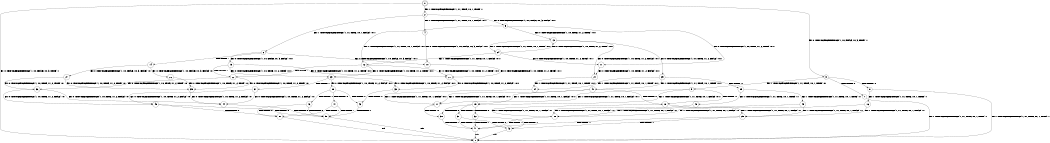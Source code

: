 digraph BCG {
size = "7, 10.5";
center = TRUE;
node [shape = circle];
0 [peripheries = 2];
0 -> 1 [label = "EX !0 !ATOMIC_EXCH_BRANCH (1, +0, FALSE, +0, 3, TRUE) !::"];
0 -> 2 [label = "EX !1 !ATOMIC_EXCH_BRANCH (1, +1, TRUE, +0, 1, TRUE) !::"];
0 -> 3 [label = "EX !0 !ATOMIC_EXCH_BRANCH (1, +0, FALSE, +0, 3, TRUE) !::"];
2 -> 4 [label = "EX !1 !ATOMIC_EXCH_BRANCH (1, +1, TRUE, +0, 1, FALSE) !:0:1:"];
2 -> 5 [label = "EX !0 !ATOMIC_EXCH_BRANCH (1, +0, FALSE, +0, 3, FALSE) !:0:1:"];
2 -> 6 [label = "EX !1 !ATOMIC_EXCH_BRANCH (1, +1, TRUE, +0, 1, FALSE) !:0:1:"];
3 -> 7 [label = "TERMINATE !0"];
3 -> 8 [label = "TERMINATE !0"];
3 -> 9 [label = "EX !1 !ATOMIC_EXCH_BRANCH (1, +1, TRUE, +0, 1, TRUE) !:0:"];
4 -> 10 [label = "EX !0 !ATOMIC_EXCH_BRANCH (1, +0, FALSE, +0, 3, FALSE) !:0:1:"];
5 -> 11 [label = "EX !0 !ATOMIC_EXCH_BRANCH (1, +0, TRUE, +1, 2, TRUE) !:0:1:"];
5 -> 12 [label = "EX !1 !ATOMIC_EXCH_BRANCH (1, +1, TRUE, +0, 1, FALSE) !:0:1:"];
5 -> 13 [label = "EX !0 !ATOMIC_EXCH_BRANCH (1, +0, TRUE, +1, 2, TRUE) !:0:1:"];
6 -> 10 [label = "EX !0 !ATOMIC_EXCH_BRANCH (1, +0, FALSE, +0, 3, FALSE) !:0:1:"];
6 -> 14 [label = "TERMINATE !1"];
6 -> 15 [label = "EX !0 !ATOMIC_EXCH_BRANCH (1, +0, FALSE, +0, 3, FALSE) !:0:1:"];
7 -> 1 [label = "EX !1 !ATOMIC_EXCH_BRANCH (1, +1, TRUE, +0, 1, TRUE) !::"];
8 -> 1 [label = "EX !1 !ATOMIC_EXCH_BRANCH (1, +1, TRUE, +0, 1, TRUE) !::"];
8 -> 16 [label = "EX !1 !ATOMIC_EXCH_BRANCH (1, +1, TRUE, +0, 1, TRUE) !::"];
9 -> 17 [label = "EX !1 !ATOMIC_EXCH_BRANCH (1, +1, TRUE, +0, 1, FALSE) !:0:1:"];
9 -> 18 [label = "TERMINATE !0"];
9 -> 19 [label = "EX !1 !ATOMIC_EXCH_BRANCH (1, +1, TRUE, +0, 1, FALSE) !:0:1:"];
10 -> 20 [label = "EX !0 !ATOMIC_EXCH_BRANCH (1, +0, TRUE, +1, 2, TRUE) !:0:1:"];
11 -> 21 [label = "EX !0 !ATOMIC_EXCH_BRANCH (1, +0, TRUE, +1, 2, FALSE) !:0:1:"];
12 -> 20 [label = "EX !0 !ATOMIC_EXCH_BRANCH (1, +0, TRUE, +1, 2, TRUE) !:0:1:"];
12 -> 22 [label = "TERMINATE !1"];
12 -> 23 [label = "EX !0 !ATOMIC_EXCH_BRANCH (1, +0, TRUE, +1, 2, TRUE) !:0:1:"];
13 -> 21 [label = "EX !0 !ATOMIC_EXCH_BRANCH (1, +0, TRUE, +1, 2, FALSE) !:0:1:"];
13 -> 24 [label = "EX !1 !ATOMIC_EXCH_BRANCH (1, +1, TRUE, +0, 1, TRUE) !:0:1:"];
13 -> 25 [label = "EX !0 !ATOMIC_EXCH_BRANCH (1, +0, TRUE, +1, 2, FALSE) !:0:1:"];
14 -> 26 [label = "EX !0 !ATOMIC_EXCH_BRANCH (1, +0, FALSE, +0, 3, FALSE) !:0:"];
14 -> 27 [label = "EX !0 !ATOMIC_EXCH_BRANCH (1, +0, FALSE, +0, 3, FALSE) !:0:"];
15 -> 20 [label = "EX !0 !ATOMIC_EXCH_BRANCH (1, +0, TRUE, +1, 2, TRUE) !:0:1:"];
15 -> 22 [label = "TERMINATE !1"];
15 -> 23 [label = "EX !0 !ATOMIC_EXCH_BRANCH (1, +0, TRUE, +1, 2, TRUE) !:0:1:"];
16 -> 28 [label = "EX !1 !ATOMIC_EXCH_BRANCH (1, +1, TRUE, +0, 1, FALSE) !:1:"];
16 -> 29 [label = "EX !1 !ATOMIC_EXCH_BRANCH (1, +1, TRUE, +0, 1, FALSE) !:1:"];
17 -> 30 [label = "TERMINATE !0"];
18 -> 28 [label = "EX !1 !ATOMIC_EXCH_BRANCH (1, +1, TRUE, +0, 1, FALSE) !:1:"];
18 -> 29 [label = "EX !1 !ATOMIC_EXCH_BRANCH (1, +1, TRUE, +0, 1, FALSE) !:1:"];
19 -> 30 [label = "TERMINATE !0"];
19 -> 31 [label = "TERMINATE !1"];
19 -> 32 [label = "TERMINATE !0"];
20 -> 33 [label = "EX !0 !ATOMIC_EXCH_BRANCH (1, +0, TRUE, +1, 2, FALSE) !:0:1:"];
21 -> 34 [label = "EX !1 !ATOMIC_EXCH_BRANCH (1, +1, TRUE, +0, 1, TRUE) !:0:1:"];
22 -> 35 [label = "EX !0 !ATOMIC_EXCH_BRANCH (1, +0, TRUE, +1, 2, TRUE) !:0:"];
22 -> 36 [label = "EX !0 !ATOMIC_EXCH_BRANCH (1, +0, TRUE, +1, 2, TRUE) !:0:"];
23 -> 33 [label = "EX !0 !ATOMIC_EXCH_BRANCH (1, +0, TRUE, +1, 2, FALSE) !:0:1:"];
23 -> 37 [label = "TERMINATE !1"];
23 -> 38 [label = "EX !0 !ATOMIC_EXCH_BRANCH (1, +0, TRUE, +1, 2, FALSE) !:0:1:"];
24 -> 11 [label = "EX !0 !ATOMIC_EXCH_BRANCH (1, +0, TRUE, +1, 2, TRUE) !:0:1:"];
24 -> 12 [label = "EX !1 !ATOMIC_EXCH_BRANCH (1, +1, TRUE, +0, 1, FALSE) !:0:1:"];
24 -> 13 [label = "EX !0 !ATOMIC_EXCH_BRANCH (1, +0, TRUE, +1, 2, TRUE) !:0:1:"];
25 -> 34 [label = "EX !1 !ATOMIC_EXCH_BRANCH (1, +1, TRUE, +0, 1, TRUE) !:0:1:"];
25 -> 39 [label = "TERMINATE !0"];
25 -> 40 [label = "EX !1 !ATOMIC_EXCH_BRANCH (1, +1, TRUE, +0, 1, TRUE) !:0:1:"];
26 -> 35 [label = "EX !0 !ATOMIC_EXCH_BRANCH (1, +0, TRUE, +1, 2, TRUE) !:0:"];
27 -> 35 [label = "EX !0 !ATOMIC_EXCH_BRANCH (1, +0, TRUE, +1, 2, TRUE) !:0:"];
27 -> 36 [label = "EX !0 !ATOMIC_EXCH_BRANCH (1, +0, TRUE, +1, 2, TRUE) !:0:"];
28 -> 41 [label = "TERMINATE !1"];
29 -> 41 [label = "TERMINATE !1"];
29 -> 42 [label = "TERMINATE !1"];
30 -> 41 [label = "TERMINATE !1"];
31 -> 41 [label = "TERMINATE !0"];
31 -> 42 [label = "TERMINATE !0"];
32 -> 41 [label = "TERMINATE !1"];
32 -> 42 [label = "TERMINATE !1"];
33 -> 43 [label = "TERMINATE !0"];
34 -> 17 [label = "EX !1 !ATOMIC_EXCH_BRANCH (1, +1, TRUE, +0, 1, FALSE) !:0:1:"];
35 -> 44 [label = "EX !0 !ATOMIC_EXCH_BRANCH (1, +0, TRUE, +1, 2, FALSE) !:0:"];
36 -> 44 [label = "EX !0 !ATOMIC_EXCH_BRANCH (1, +0, TRUE, +1, 2, FALSE) !:0:"];
36 -> 45 [label = "EX !0 !ATOMIC_EXCH_BRANCH (1, +0, TRUE, +1, 2, FALSE) !:0:"];
37 -> 44 [label = "EX !0 !ATOMIC_EXCH_BRANCH (1, +0, TRUE, +1, 2, FALSE) !:0:"];
37 -> 45 [label = "EX !0 !ATOMIC_EXCH_BRANCH (1, +0, TRUE, +1, 2, FALSE) !:0:"];
38 -> 43 [label = "TERMINATE !0"];
38 -> 46 [label = "TERMINATE !1"];
38 -> 47 [label = "TERMINATE !0"];
39 -> 48 [label = "EX !1 !ATOMIC_EXCH_BRANCH (1, +1, TRUE, +0, 1, TRUE) !:1:"];
39 -> 49 [label = "EX !1 !ATOMIC_EXCH_BRANCH (1, +1, TRUE, +0, 1, TRUE) !:1:"];
40 -> 17 [label = "EX !1 !ATOMIC_EXCH_BRANCH (1, +1, TRUE, +0, 1, FALSE) !:0:1:"];
40 -> 18 [label = "TERMINATE !0"];
40 -> 19 [label = "EX !1 !ATOMIC_EXCH_BRANCH (1, +1, TRUE, +0, 1, FALSE) !:0:1:"];
41 -> 1 [label = "exit"];
42 -> 1 [label = "exit"];
43 -> 50 [label = "TERMINATE !1"];
44 -> 50 [label = "TERMINATE !0"];
45 -> 50 [label = "TERMINATE !0"];
45 -> 51 [label = "TERMINATE !0"];
46 -> 50 [label = "TERMINATE !0"];
46 -> 51 [label = "TERMINATE !0"];
47 -> 50 [label = "TERMINATE !1"];
47 -> 51 [label = "TERMINATE !1"];
48 -> 28 [label = "EX !1 !ATOMIC_EXCH_BRANCH (1, +1, TRUE, +0, 1, FALSE) !:1:"];
49 -> 28 [label = "EX !1 !ATOMIC_EXCH_BRANCH (1, +1, TRUE, +0, 1, FALSE) !:1:"];
49 -> 29 [label = "EX !1 !ATOMIC_EXCH_BRANCH (1, +1, TRUE, +0, 1, FALSE) !:1:"];
50 -> 1 [label = "exit"];
51 -> 1 [label = "exit"];
}
